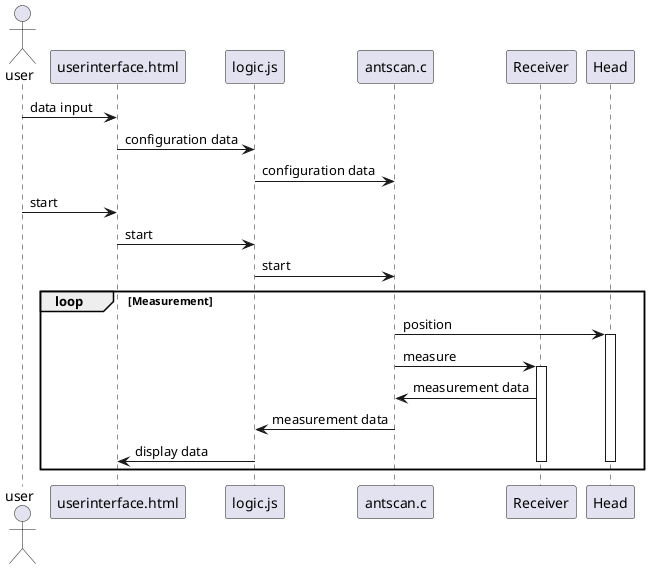 @startuml Sequenzdiagramm

actor user
participant userinterface.html as HTML
participant logic.js as JS
participant antscan.c as C
participant Receiver
participant Head

user -> HTML : data input
HTML -> JS : configuration data
JS -> C : configuration data
user -> HTML : start
HTML -> JS : start
JS -> C : start
loop Measurement
    C -> Head : position
    activate Head
    C -> Receiver : measure
    activate Receiver
    Receiver -> C : measurement data
    C -> JS : measurement data
    JS -> HTML : display data
    deactivate Head
    deactivate Receiver
end

@enduml
